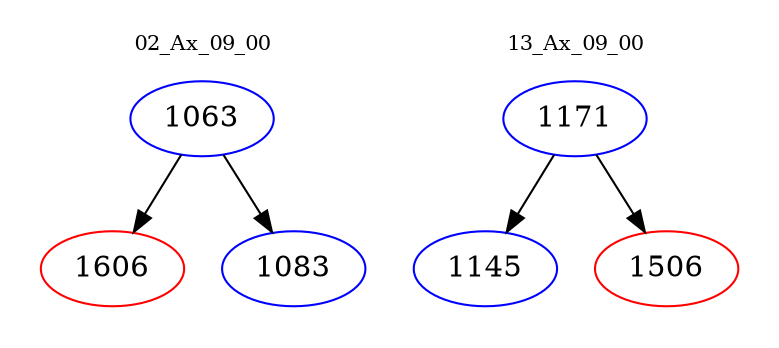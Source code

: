 digraph{
subgraph cluster_0 {
color = white
label = "02_Ax_09_00";
fontsize=10;
T0_1063 [label="1063", color="blue"]
T0_1063 -> T0_1606 [color="black"]
T0_1606 [label="1606", color="red"]
T0_1063 -> T0_1083 [color="black"]
T0_1083 [label="1083", color="blue"]
}
subgraph cluster_1 {
color = white
label = "13_Ax_09_00";
fontsize=10;
T1_1171 [label="1171", color="blue"]
T1_1171 -> T1_1145 [color="black"]
T1_1145 [label="1145", color="blue"]
T1_1171 -> T1_1506 [color="black"]
T1_1506 [label="1506", color="red"]
}
}
